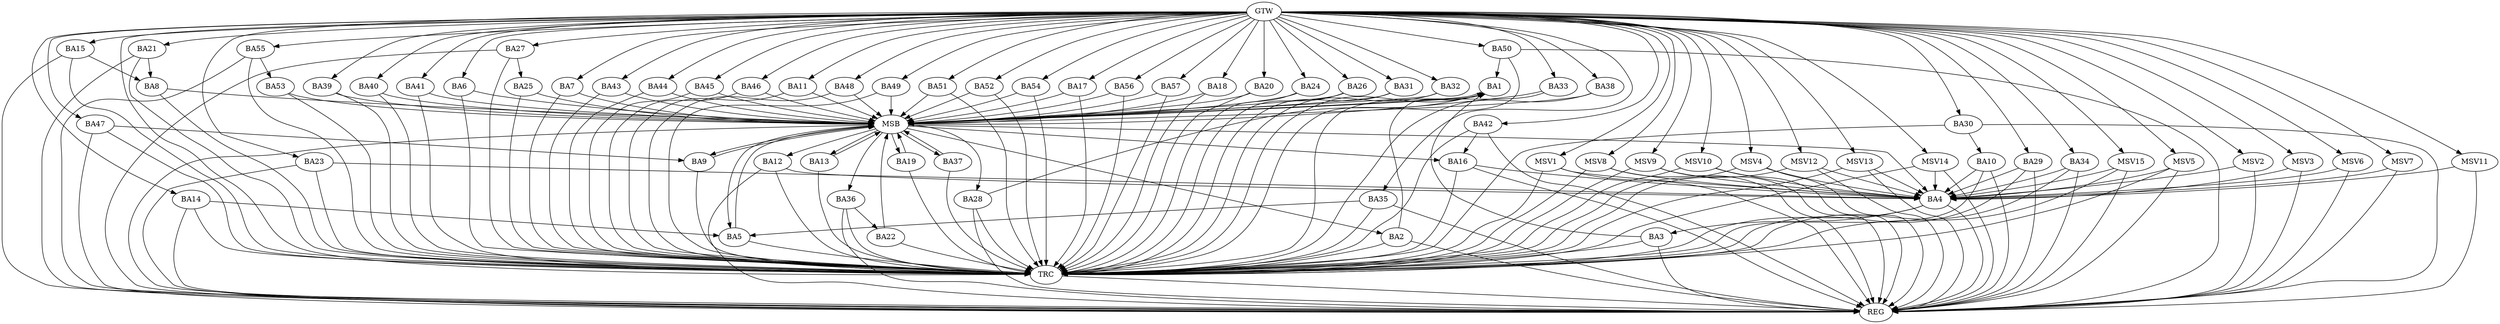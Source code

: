 strict digraph G {
  BA1 [ label="BA1" ];
  BA2 [ label="BA2" ];
  BA3 [ label="BA3" ];
  BA4 [ label="BA4" ];
  BA5 [ label="BA5" ];
  BA6 [ label="BA6" ];
  BA7 [ label="BA7" ];
  BA8 [ label="BA8" ];
  BA9 [ label="BA9" ];
  BA10 [ label="BA10" ];
  BA11 [ label="BA11" ];
  BA12 [ label="BA12" ];
  BA13 [ label="BA13" ];
  BA14 [ label="BA14" ];
  BA15 [ label="BA15" ];
  BA16 [ label="BA16" ];
  BA17 [ label="BA17" ];
  BA18 [ label="BA18" ];
  BA19 [ label="BA19" ];
  BA20 [ label="BA20" ];
  BA21 [ label="BA21" ];
  BA22 [ label="BA22" ];
  BA23 [ label="BA23" ];
  BA24 [ label="BA24" ];
  BA25 [ label="BA25" ];
  BA26 [ label="BA26" ];
  BA27 [ label="BA27" ];
  BA28 [ label="BA28" ];
  BA29 [ label="BA29" ];
  BA30 [ label="BA30" ];
  BA31 [ label="BA31" ];
  BA32 [ label="BA32" ];
  BA33 [ label="BA33" ];
  BA34 [ label="BA34" ];
  BA35 [ label="BA35" ];
  BA36 [ label="BA36" ];
  BA37 [ label="BA37" ];
  BA38 [ label="BA38" ];
  BA39 [ label="BA39" ];
  BA40 [ label="BA40" ];
  BA41 [ label="BA41" ];
  BA42 [ label="BA42" ];
  BA43 [ label="BA43" ];
  BA44 [ label="BA44" ];
  BA45 [ label="BA45" ];
  BA46 [ label="BA46" ];
  BA47 [ label="BA47" ];
  BA48 [ label="BA48" ];
  BA49 [ label="BA49" ];
  BA50 [ label="BA50" ];
  BA51 [ label="BA51" ];
  BA52 [ label="BA52" ];
  BA53 [ label="BA53" ];
  BA54 [ label="BA54" ];
  BA55 [ label="BA55" ];
  BA56 [ label="BA56" ];
  BA57 [ label="BA57" ];
  GTW [ label="GTW" ];
  REG [ label="REG" ];
  MSB [ label="MSB" ];
  TRC [ label="TRC" ];
  MSV1 [ label="MSV1" ];
  MSV2 [ label="MSV2" ];
  MSV3 [ label="MSV3" ];
  MSV4 [ label="MSV4" ];
  MSV5 [ label="MSV5" ];
  MSV6 [ label="MSV6" ];
  MSV7 [ label="MSV7" ];
  MSV8 [ label="MSV8" ];
  MSV9 [ label="MSV9" ];
  MSV10 [ label="MSV10" ];
  MSV11 [ label="MSV11" ];
  MSV12 [ label="MSV12" ];
  MSV13 [ label="MSV13" ];
  MSV14 [ label="MSV14" ];
  MSV15 [ label="MSV15" ];
  BA2 -> BA1;
  BA3 -> BA1;
  BA4 -> BA3;
  BA10 -> BA4;
  BA12 -> BA4;
  BA14 -> BA5;
  BA15 -> BA8;
  BA16 -> BA4;
  BA21 -> BA8;
  BA23 -> BA4;
  BA27 -> BA25;
  BA28 -> BA1;
  BA29 -> BA4;
  BA30 -> BA10;
  BA34 -> BA4;
  BA35 -> BA5;
  BA36 -> BA22;
  BA42 -> BA16;
  BA47 -> BA9;
  BA50 -> BA1;
  BA55 -> BA53;
  GTW -> BA6;
  GTW -> BA7;
  GTW -> BA11;
  GTW -> BA14;
  GTW -> BA15;
  GTW -> BA17;
  GTW -> BA18;
  GTW -> BA20;
  GTW -> BA21;
  GTW -> BA23;
  GTW -> BA24;
  GTW -> BA26;
  GTW -> BA27;
  GTW -> BA29;
  GTW -> BA30;
  GTW -> BA31;
  GTW -> BA32;
  GTW -> BA33;
  GTW -> BA34;
  GTW -> BA35;
  GTW -> BA38;
  GTW -> BA39;
  GTW -> BA40;
  GTW -> BA41;
  GTW -> BA42;
  GTW -> BA43;
  GTW -> BA44;
  GTW -> BA45;
  GTW -> BA46;
  GTW -> BA47;
  GTW -> BA48;
  GTW -> BA49;
  GTW -> BA50;
  GTW -> BA51;
  GTW -> BA52;
  GTW -> BA54;
  GTW -> BA55;
  GTW -> BA56;
  GTW -> BA57;
  BA2 -> REG;
  BA3 -> REG;
  BA4 -> REG;
  BA10 -> REG;
  BA12 -> REG;
  BA14 -> REG;
  BA15 -> REG;
  BA16 -> REG;
  BA21 -> REG;
  BA23 -> REG;
  BA27 -> REG;
  BA28 -> REG;
  BA29 -> REG;
  BA30 -> REG;
  BA34 -> REG;
  BA35 -> REG;
  BA36 -> REG;
  BA42 -> REG;
  BA47 -> REG;
  BA50 -> REG;
  BA55 -> REG;
  BA1 -> MSB;
  MSB -> BA2;
  MSB -> REG;
  BA5 -> MSB;
  MSB -> BA4;
  BA6 -> MSB;
  BA7 -> MSB;
  MSB -> BA5;
  BA8 -> MSB;
  BA9 -> MSB;
  MSB -> BA1;
  BA11 -> MSB;
  BA13 -> MSB;
  BA17 -> MSB;
  MSB -> BA13;
  BA18 -> MSB;
  BA19 -> MSB;
  MSB -> BA16;
  BA20 -> MSB;
  MSB -> BA9;
  BA22 -> MSB;
  BA24 -> MSB;
  BA25 -> MSB;
  BA26 -> MSB;
  BA31 -> MSB;
  BA32 -> MSB;
  MSB -> BA19;
  BA33 -> MSB;
  MSB -> BA28;
  BA37 -> MSB;
  MSB -> BA36;
  BA38 -> MSB;
  BA39 -> MSB;
  BA40 -> MSB;
  BA41 -> MSB;
  BA43 -> MSB;
  MSB -> BA12;
  BA44 -> MSB;
  BA45 -> MSB;
  BA46 -> MSB;
  BA48 -> MSB;
  BA49 -> MSB;
  BA51 -> MSB;
  BA52 -> MSB;
  MSB -> BA37;
  BA53 -> MSB;
  BA54 -> MSB;
  BA56 -> MSB;
  BA57 -> MSB;
  BA1 -> TRC;
  BA2 -> TRC;
  BA3 -> TRC;
  BA4 -> TRC;
  BA5 -> TRC;
  BA6 -> TRC;
  BA7 -> TRC;
  BA8 -> TRC;
  BA9 -> TRC;
  BA10 -> TRC;
  BA11 -> TRC;
  BA12 -> TRC;
  BA13 -> TRC;
  BA14 -> TRC;
  BA15 -> TRC;
  BA16 -> TRC;
  BA17 -> TRC;
  BA18 -> TRC;
  BA19 -> TRC;
  BA20 -> TRC;
  BA21 -> TRC;
  BA22 -> TRC;
  BA23 -> TRC;
  BA24 -> TRC;
  BA25 -> TRC;
  BA26 -> TRC;
  BA27 -> TRC;
  BA28 -> TRC;
  BA29 -> TRC;
  BA30 -> TRC;
  BA31 -> TRC;
  BA32 -> TRC;
  BA33 -> TRC;
  BA34 -> TRC;
  BA35 -> TRC;
  BA36 -> TRC;
  BA37 -> TRC;
  BA38 -> TRC;
  BA39 -> TRC;
  BA40 -> TRC;
  BA41 -> TRC;
  BA42 -> TRC;
  BA43 -> TRC;
  BA44 -> TRC;
  BA45 -> TRC;
  BA46 -> TRC;
  BA47 -> TRC;
  BA48 -> TRC;
  BA49 -> TRC;
  BA50 -> TRC;
  BA51 -> TRC;
  BA52 -> TRC;
  BA53 -> TRC;
  BA54 -> TRC;
  BA55 -> TRC;
  BA56 -> TRC;
  BA57 -> TRC;
  GTW -> TRC;
  TRC -> REG;
  MSV1 -> BA4;
  MSV2 -> BA4;
  MSV3 -> BA4;
  MSV4 -> BA4;
  MSV5 -> BA4;
  GTW -> MSV1;
  MSV1 -> REG;
  MSV1 -> TRC;
  GTW -> MSV2;
  MSV2 -> REG;
  GTW -> MSV3;
  MSV3 -> REG;
  GTW -> MSV4;
  MSV4 -> REG;
  MSV4 -> TRC;
  GTW -> MSV5;
  MSV5 -> REG;
  MSV5 -> TRC;
  MSV6 -> BA4;
  GTW -> MSV6;
  MSV6 -> REG;
  MSV7 -> BA4;
  GTW -> MSV7;
  MSV7 -> REG;
  MSV8 -> BA4;
  MSV9 -> BA4;
  GTW -> MSV8;
  MSV8 -> REG;
  MSV8 -> TRC;
  GTW -> MSV9;
  MSV9 -> REG;
  MSV9 -> TRC;
  MSV10 -> BA4;
  MSV11 -> BA4;
  GTW -> MSV10;
  MSV10 -> REG;
  MSV10 -> TRC;
  GTW -> MSV11;
  MSV11 -> REG;
  MSV12 -> BA4;
  GTW -> MSV12;
  MSV12 -> REG;
  MSV12 -> TRC;
  MSV13 -> BA4;
  GTW -> MSV13;
  MSV13 -> REG;
  MSV13 -> TRC;
  MSV14 -> BA4;
  GTW -> MSV14;
  MSV14 -> REG;
  MSV14 -> TRC;
  MSV15 -> BA4;
  GTW -> MSV15;
  MSV15 -> REG;
  MSV15 -> TRC;
}

